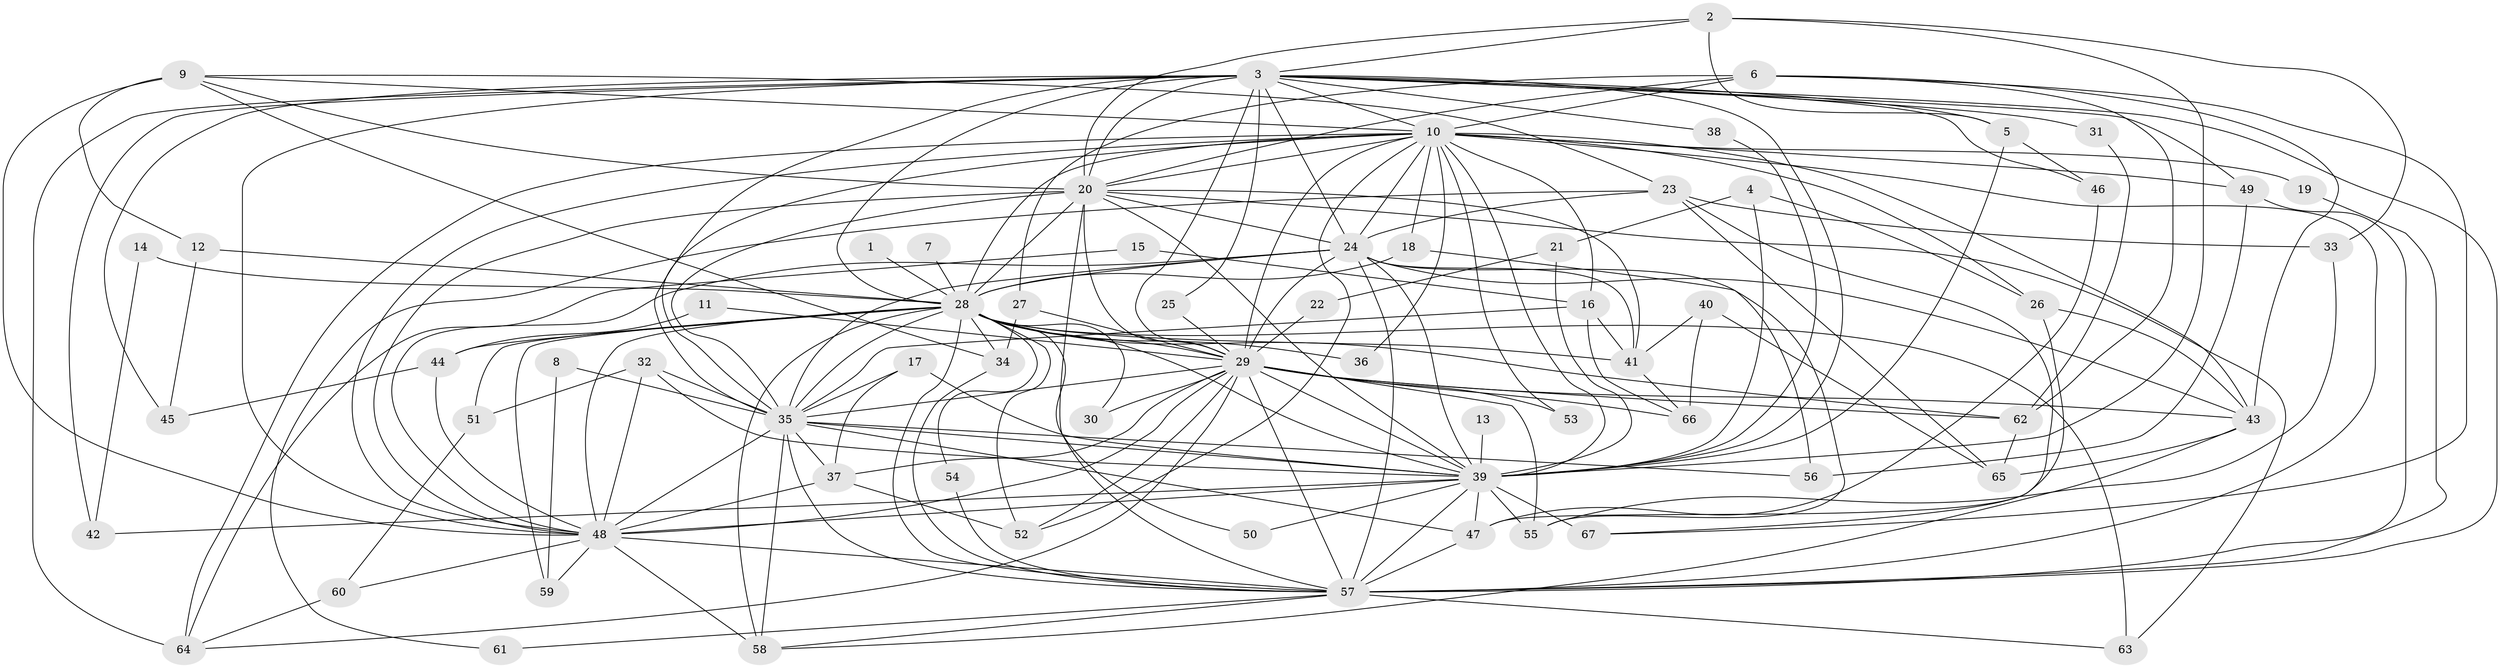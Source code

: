 // original degree distribution, {22: 0.007462686567164179, 26: 0.007462686567164179, 29: 0.014925373134328358, 20: 0.014925373134328358, 21: 0.007462686567164179, 18: 0.007462686567164179, 17: 0.007462686567164179, 36: 0.007462686567164179, 2: 0.5373134328358209, 5: 0.05223880597014925, 4: 0.11194029850746269, 3: 0.1791044776119403, 6: 0.03731343283582089, 7: 0.007462686567164179}
// Generated by graph-tools (version 1.1) at 2025/01/03/09/25 03:01:35]
// undirected, 67 vertices, 189 edges
graph export_dot {
graph [start="1"]
  node [color=gray90,style=filled];
  1;
  2;
  3;
  4;
  5;
  6;
  7;
  8;
  9;
  10;
  11;
  12;
  13;
  14;
  15;
  16;
  17;
  18;
  19;
  20;
  21;
  22;
  23;
  24;
  25;
  26;
  27;
  28;
  29;
  30;
  31;
  32;
  33;
  34;
  35;
  36;
  37;
  38;
  39;
  40;
  41;
  42;
  43;
  44;
  45;
  46;
  47;
  48;
  49;
  50;
  51;
  52;
  53;
  54;
  55;
  56;
  57;
  58;
  59;
  60;
  61;
  62;
  63;
  64;
  65;
  66;
  67;
  1 -- 28 [weight=1.0];
  2 -- 3 [weight=1.0];
  2 -- 5 [weight=1.0];
  2 -- 20 [weight=1.0];
  2 -- 33 [weight=1.0];
  2 -- 39 [weight=1.0];
  3 -- 5 [weight=1.0];
  3 -- 10 [weight=1.0];
  3 -- 20 [weight=1.0];
  3 -- 24 [weight=1.0];
  3 -- 25 [weight=1.0];
  3 -- 28 [weight=1.0];
  3 -- 29 [weight=1.0];
  3 -- 31 [weight=1.0];
  3 -- 35 [weight=1.0];
  3 -- 38 [weight=1.0];
  3 -- 39 [weight=1.0];
  3 -- 42 [weight=2.0];
  3 -- 45 [weight=1.0];
  3 -- 46 [weight=2.0];
  3 -- 48 [weight=2.0];
  3 -- 49 [weight=1.0];
  3 -- 57 [weight=1.0];
  3 -- 64 [weight=1.0];
  4 -- 21 [weight=1.0];
  4 -- 26 [weight=1.0];
  4 -- 39 [weight=1.0];
  5 -- 39 [weight=1.0];
  5 -- 46 [weight=1.0];
  6 -- 10 [weight=2.0];
  6 -- 20 [weight=1.0];
  6 -- 27 [weight=1.0];
  6 -- 43 [weight=1.0];
  6 -- 62 [weight=1.0];
  6 -- 67 [weight=1.0];
  7 -- 28 [weight=1.0];
  8 -- 35 [weight=1.0];
  8 -- 59 [weight=1.0];
  9 -- 10 [weight=1.0];
  9 -- 12 [weight=1.0];
  9 -- 20 [weight=1.0];
  9 -- 23 [weight=1.0];
  9 -- 34 [weight=1.0];
  9 -- 48 [weight=1.0];
  10 -- 16 [weight=1.0];
  10 -- 18 [weight=1.0];
  10 -- 19 [weight=2.0];
  10 -- 20 [weight=2.0];
  10 -- 24 [weight=1.0];
  10 -- 26 [weight=1.0];
  10 -- 28 [weight=1.0];
  10 -- 29 [weight=1.0];
  10 -- 35 [weight=1.0];
  10 -- 36 [weight=1.0];
  10 -- 39 [weight=1.0];
  10 -- 43 [weight=1.0];
  10 -- 48 [weight=1.0];
  10 -- 49 [weight=1.0];
  10 -- 52 [weight=1.0];
  10 -- 53 [weight=1.0];
  10 -- 57 [weight=2.0];
  10 -- 64 [weight=2.0];
  11 -- 29 [weight=1.0];
  11 -- 44 [weight=1.0];
  12 -- 28 [weight=1.0];
  12 -- 45 [weight=1.0];
  13 -- 39 [weight=1.0];
  14 -- 28 [weight=1.0];
  14 -- 42 [weight=1.0];
  15 -- 16 [weight=1.0];
  15 -- 64 [weight=1.0];
  16 -- 35 [weight=1.0];
  16 -- 41 [weight=1.0];
  16 -- 66 [weight=1.0];
  17 -- 35 [weight=1.0];
  17 -- 37 [weight=1.0];
  17 -- 39 [weight=1.0];
  18 -- 28 [weight=1.0];
  18 -- 56 [weight=1.0];
  19 -- 57 [weight=1.0];
  20 -- 24 [weight=1.0];
  20 -- 28 [weight=3.0];
  20 -- 29 [weight=2.0];
  20 -- 35 [weight=1.0];
  20 -- 39 [weight=1.0];
  20 -- 41 [weight=1.0];
  20 -- 48 [weight=1.0];
  20 -- 57 [weight=1.0];
  20 -- 63 [weight=1.0];
  21 -- 22 [weight=1.0];
  21 -- 39 [weight=2.0];
  22 -- 29 [weight=2.0];
  23 -- 24 [weight=1.0];
  23 -- 33 [weight=1.0];
  23 -- 61 [weight=1.0];
  23 -- 65 [weight=1.0];
  23 -- 67 [weight=1.0];
  24 -- 28 [weight=1.0];
  24 -- 29 [weight=2.0];
  24 -- 35 [weight=2.0];
  24 -- 39 [weight=1.0];
  24 -- 41 [weight=1.0];
  24 -- 43 [weight=1.0];
  24 -- 48 [weight=1.0];
  24 -- 55 [weight=1.0];
  24 -- 57 [weight=2.0];
  25 -- 29 [weight=2.0];
  26 -- 43 [weight=1.0];
  26 -- 47 [weight=1.0];
  27 -- 29 [weight=1.0];
  27 -- 34 [weight=1.0];
  28 -- 29 [weight=1.0];
  28 -- 30 [weight=1.0];
  28 -- 34 [weight=1.0];
  28 -- 35 [weight=1.0];
  28 -- 36 [weight=1.0];
  28 -- 39 [weight=1.0];
  28 -- 41 [weight=1.0];
  28 -- 44 [weight=1.0];
  28 -- 48 [weight=1.0];
  28 -- 50 [weight=1.0];
  28 -- 51 [weight=1.0];
  28 -- 52 [weight=1.0];
  28 -- 54 [weight=1.0];
  28 -- 57 [weight=1.0];
  28 -- 58 [weight=1.0];
  28 -- 59 [weight=2.0];
  28 -- 62 [weight=1.0];
  28 -- 63 [weight=2.0];
  29 -- 30 [weight=1.0];
  29 -- 35 [weight=2.0];
  29 -- 37 [weight=1.0];
  29 -- 39 [weight=1.0];
  29 -- 43 [weight=1.0];
  29 -- 48 [weight=2.0];
  29 -- 52 [weight=1.0];
  29 -- 53 [weight=1.0];
  29 -- 55 [weight=1.0];
  29 -- 57 [weight=2.0];
  29 -- 62 [weight=1.0];
  29 -- 64 [weight=1.0];
  29 -- 66 [weight=1.0];
  31 -- 62 [weight=1.0];
  32 -- 35 [weight=1.0];
  32 -- 39 [weight=1.0];
  32 -- 48 [weight=1.0];
  32 -- 51 [weight=1.0];
  33 -- 55 [weight=1.0];
  34 -- 57 [weight=1.0];
  35 -- 37 [weight=1.0];
  35 -- 39 [weight=1.0];
  35 -- 47 [weight=1.0];
  35 -- 48 [weight=2.0];
  35 -- 56 [weight=1.0];
  35 -- 57 [weight=1.0];
  35 -- 58 [weight=1.0];
  37 -- 48 [weight=1.0];
  37 -- 52 [weight=1.0];
  38 -- 39 [weight=1.0];
  39 -- 42 [weight=1.0];
  39 -- 47 [weight=1.0];
  39 -- 48 [weight=1.0];
  39 -- 50 [weight=1.0];
  39 -- 55 [weight=1.0];
  39 -- 57 [weight=2.0];
  39 -- 67 [weight=3.0];
  40 -- 41 [weight=1.0];
  40 -- 65 [weight=1.0];
  40 -- 66 [weight=1.0];
  41 -- 66 [weight=1.0];
  43 -- 58 [weight=1.0];
  43 -- 65 [weight=1.0];
  44 -- 45 [weight=1.0];
  44 -- 48 [weight=2.0];
  46 -- 47 [weight=1.0];
  47 -- 57 [weight=1.0];
  48 -- 57 [weight=1.0];
  48 -- 58 [weight=1.0];
  48 -- 59 [weight=1.0];
  48 -- 60 [weight=1.0];
  49 -- 56 [weight=1.0];
  49 -- 57 [weight=1.0];
  51 -- 60 [weight=1.0];
  54 -- 57 [weight=1.0];
  57 -- 58 [weight=1.0];
  57 -- 61 [weight=1.0];
  57 -- 63 [weight=1.0];
  60 -- 64 [weight=1.0];
  62 -- 65 [weight=1.0];
}
